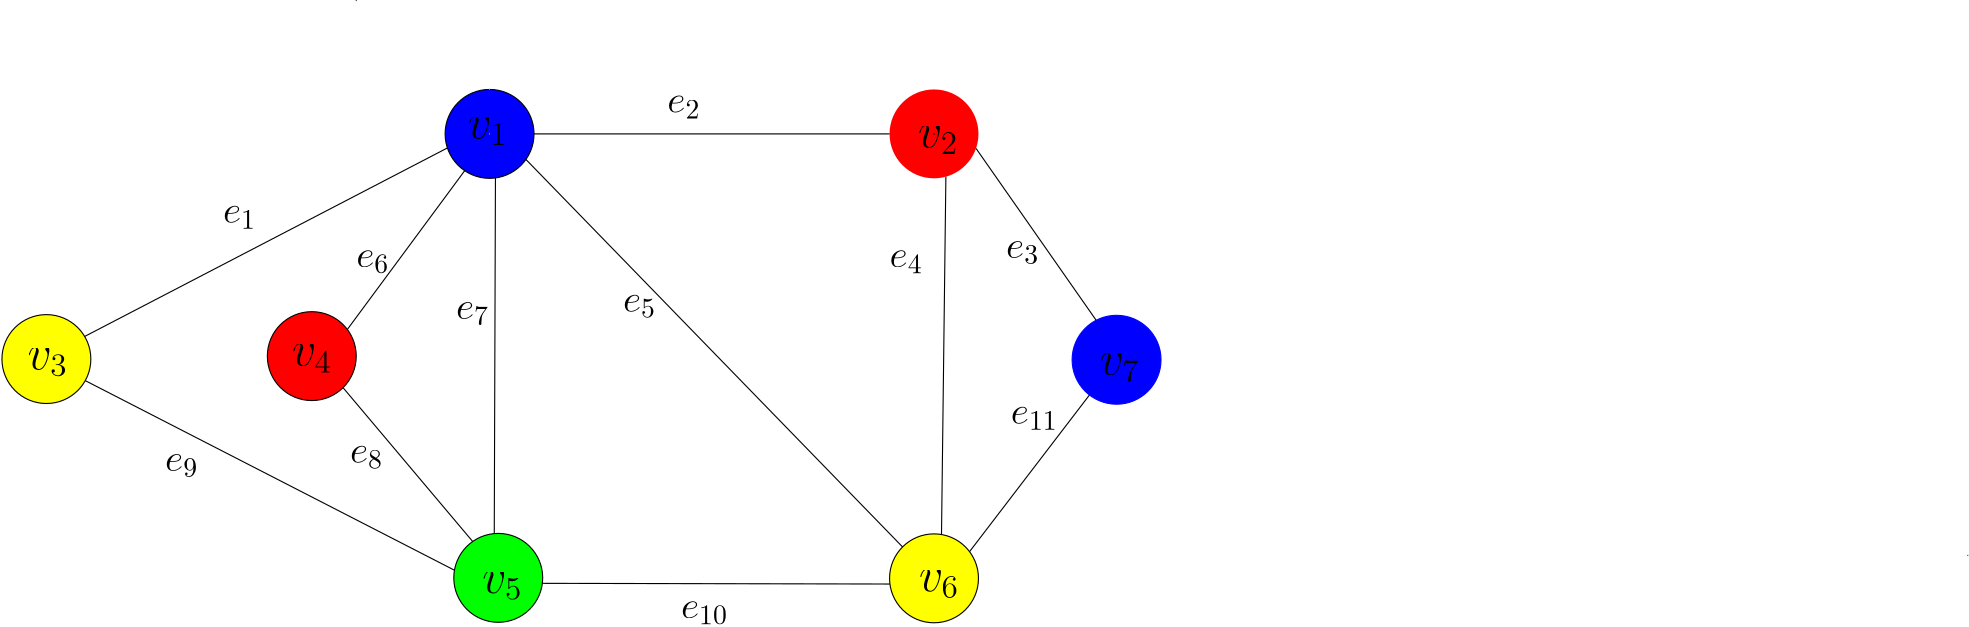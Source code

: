 <?xml version="1.0"?>
<!DOCTYPE ipe SYSTEM "ipe.dtd">
<ipe version="70107" creator="Ipe 7.1.10">
<info created="D:20170125082145" modified="D:20170209140122"/>
<ipestyle name="basic">
<symbol name="arrow/arc(spx)">
<path stroke="sym-stroke" fill="sym-stroke" pen="sym-pen">
0 0 m
-1 0.333 l
-1 -0.333 l
h
</path>
</symbol>
<symbol name="arrow/farc(spx)">
<path stroke="sym-stroke" fill="white" pen="sym-pen">
0 0 m
-1 0.333 l
-1 -0.333 l
h
</path>
</symbol>
<symbol name="arrow/ptarc(spx)">
<path stroke="sym-stroke" fill="sym-stroke" pen="sym-pen">
0 0 m
-1 0.333 l
-0.8 0 l
-1 -0.333 l
h
</path>
</symbol>
<symbol name="arrow/fptarc(spx)">
<path stroke="sym-stroke" fill="white" pen="sym-pen">
0 0 m
-1 0.333 l
-0.8 0 l
-1 -0.333 l
h
</path>
</symbol>
<symbol name="mark/circle(sx)" transformations="translations">
<path fill="sym-stroke">
0.6 0 0 0.6 0 0 e
0.4 0 0 0.4 0 0 e
</path>
</symbol>
<symbol name="mark/disk(sx)" transformations="translations">
<path fill="sym-stroke">
0.6 0 0 0.6 0 0 e
</path>
</symbol>
<symbol name="mark/fdisk(sfx)" transformations="translations">
<group>
<path fill="sym-fill">
0.5 0 0 0.5 0 0 e
</path>
<path fill="sym-stroke" fillrule="eofill">
0.6 0 0 0.6 0 0 e
0.4 0 0 0.4 0 0 e
</path>
</group>
</symbol>
<symbol name="mark/box(sx)" transformations="translations">
<path fill="sym-stroke" fillrule="eofill">
-0.6 -0.6 m
0.6 -0.6 l
0.6 0.6 l
-0.6 0.6 l
h
-0.4 -0.4 m
0.4 -0.4 l
0.4 0.4 l
-0.4 0.4 l
h
</path>
</symbol>
<symbol name="mark/square(sx)" transformations="translations">
<path fill="sym-stroke">
-0.6 -0.6 m
0.6 -0.6 l
0.6 0.6 l
-0.6 0.6 l
h
</path>
</symbol>
<symbol name="mark/fsquare(sfx)" transformations="translations">
<group>
<path fill="sym-fill">
-0.5 -0.5 m
0.5 -0.5 l
0.5 0.5 l
-0.5 0.5 l
h
</path>
<path fill="sym-stroke" fillrule="eofill">
-0.6 -0.6 m
0.6 -0.6 l
0.6 0.6 l
-0.6 0.6 l
h
-0.4 -0.4 m
0.4 -0.4 l
0.4 0.4 l
-0.4 0.4 l
h
</path>
</group>
</symbol>
<symbol name="mark/cross(sx)" transformations="translations">
<group>
<path fill="sym-stroke">
-0.43 -0.57 m
0.57 0.43 l
0.43 0.57 l
-0.57 -0.43 l
h
</path>
<path fill="sym-stroke">
-0.43 0.57 m
0.57 -0.43 l
0.43 -0.57 l
-0.57 0.43 l
h
</path>
</group>
</symbol>
<symbol name="arrow/fnormal(spx)">
<path stroke="sym-stroke" fill="white" pen="sym-pen">
0 0 m
-1 0.333 l
-1 -0.333 l
h
</path>
</symbol>
<symbol name="arrow/pointed(spx)">
<path stroke="sym-stroke" fill="sym-stroke" pen="sym-pen">
0 0 m
-1 0.333 l
-0.8 0 l
-1 -0.333 l
h
</path>
</symbol>
<symbol name="arrow/fpointed(spx)">
<path stroke="sym-stroke" fill="white" pen="sym-pen">
0 0 m
-1 0.333 l
-0.8 0 l
-1 -0.333 l
h
</path>
</symbol>
<symbol name="arrow/linear(spx)">
<path stroke="sym-stroke" pen="sym-pen">
-1 0.333 m
0 0 l
-1 -0.333 l
</path>
</symbol>
<symbol name="arrow/fdouble(spx)">
<path stroke="sym-stroke" fill="white" pen="sym-pen">
0 0 m
-1 0.333 l
-1 -0.333 l
h
-1 0 m
-2 0.333 l
-2 -0.333 l
h
</path>
</symbol>
<symbol name="arrow/double(spx)">
<path stroke="sym-stroke" fill="sym-stroke" pen="sym-pen">
0 0 m
-1 0.333 l
-1 -0.333 l
h
-1 0 m
-2 0.333 l
-2 -0.333 l
h
</path>
</symbol>
<pen name="heavier" value="0.8"/>
<pen name="fat" value="1.2"/>
<pen name="ultrafat" value="2"/>
<symbolsize name="large" value="5"/>
<symbolsize name="small" value="2"/>
<symbolsize name="tiny" value="1.1"/>
<arrowsize name="large" value="10"/>
<arrowsize name="small" value="5"/>
<arrowsize name="tiny" value="3"/>
<color name="red" value="1 0 0"/>
<color name="green" value="0 1 0"/>
<color name="blue" value="0 0 1"/>
<color name="yellow" value="1 1 0"/>
<color name="orange" value="1 0.647 0"/>
<color name="gold" value="1 0.843 0"/>
<color name="purple" value="0.627 0.125 0.941"/>
<color name="gray" value="0.745"/>
<color name="brown" value="0.647 0.165 0.165"/>
<color name="navy" value="0 0 0.502"/>
<color name="pink" value="1 0.753 0.796"/>
<color name="seagreen" value="0.18 0.545 0.341"/>
<color name="turquoise" value="0.251 0.878 0.816"/>
<color name="violet" value="0.933 0.51 0.933"/>
<color name="darkblue" value="0 0 0.545"/>
<color name="darkcyan" value="0 0.545 0.545"/>
<color name="darkgray" value="0.663"/>
<color name="darkgreen" value="0 0.392 0"/>
<color name="darkmagenta" value="0.545 0 0.545"/>
<color name="darkorange" value="1 0.549 0"/>
<color name="darkred" value="0.545 0 0"/>
<color name="lightblue" value="0.678 0.847 0.902"/>
<color name="lightcyan" value="0.878 1 1"/>
<color name="lightgray" value="0.827"/>
<color name="lightgreen" value="0.565 0.933 0.565"/>
<color name="lightyellow" value="1 1 0.878"/>
<dashstyle name="dashed" value="[4] 0"/>
<dashstyle name="dotted" value="[1 3] 0"/>
<dashstyle name="dash dotted" value="[4 2 1 2] 0"/>
<dashstyle name="dash dot dotted" value="[4 2 1 2 1 2] 0"/>
<textsize name="large" value="\large"/>
<textsize name="Large" value="\Large"/>
<textsize name="LARGE" value="\LARGE"/>
<textsize name="huge" value="\huge"/>
<textsize name="Huge" value="\Huge"/>
<textsize name="small" value="\small"/>
<textsize name="footnote" value="\footnotesize"/>
<textsize name="tiny" value="\tiny"/>
<textstyle name="center" begin="\begin{center}" end="\end{center}"/>
<textstyle name="itemize" begin="\begin{itemize}" end="\end{itemize}"/>
<textstyle name="item" begin="\begin{itemize}\item{}" end="\end{itemize}"/>
<gridsize name="4 pts" value="4"/>
<gridsize name="8 pts (~3 mm)" value="8"/>
<gridsize name="16 pts (~6 mm)" value="16"/>
<gridsize name="32 pts (~12 mm)" value="32"/>
<gridsize name="10 pts (~3.5 mm)" value="10"/>
<gridsize name="20 pts (~7 mm)" value="20"/>
<gridsize name="14 pts (~5 mm)" value="14"/>
<gridsize name="28 pts (~10 mm)" value="28"/>
<gridsize name="56 pts (~20 mm)" value="56"/>
<anglesize name="90 deg" value="90"/>
<anglesize name="60 deg" value="60"/>
<anglesize name="45 deg" value="45"/>
<anglesize name="30 deg" value="30"/>
<anglesize name="22.5 deg" value="22.5"/>
<opacity name="10%" value="0.1"/>
<opacity name="30%" value="0.3"/>
<opacity name="50%" value="0.5"/>
<opacity name="75%" value="0.75"/>
<tiling name="falling" angle="-60" step="4" width="1"/>
<tiling name="rising" angle="30" step="4" width="1"/>
</ipestyle>
<page>
<layer name="alpha"/>
<view layers="alpha" active="alpha"/>
<path layer="alpha" matrix="1 0 0 1 80 -128" stroke="black" fill="red">
16 0 0 16 64 736 e
</path>
<path matrix="1 0 0 1 147.124 -207.829" stroke="black" fill="green">
16 0 0 16 64 736 e
</path>
<path matrix="1 0 0 1 -15.544 -129.063" stroke="black" fill="yellow">
16 0 0 16 64 736 e
</path>
<path matrix="1 0 0 1 304 -208" stroke="black" fill="yellow">
16 0 0 16 64 736 e
</path>
<path matrix="1 0 0 1 304 -48" fill="red">
16 0 0 16 64 736 e
</path>
<path matrix="1 0 0 1 144 -48" stroke="black" fill="blue">
16 0 0 16 64 736 e
</path>
<path matrix="1 0 0 1 369.721 -129.316" stroke="blue" fill="blue">
16 0 0 16 64 736 e
</path>
<path stroke="black">
62.2292 615.08 m
192.82 682.943 l
</path>
<path stroke="black">
62.4434 599.169 m
195.36 530.912 l
</path>
<path stroke="black">
156.797 617.604 m
199.042 674.743 l
</path>
<path stroke="black">
155.256 596.629 m
201.921 541.26 l
</path>
<path stroke="black">
383.122 682.774 m
426.378 620.899 l
</path>
<path stroke="black">
227.002 526.198 m
352.132 525.952 l
</path>
<path stroke="black">
372.274 672.581 m
370.696 543.771 l
</path>
<path stroke="black">
210.115 672.14 m
209.69 544.107 l
</path>
<path stroke="black">
221.087 678.796 m
356.676 539.304 l
</path>
<path stroke="black">
423.963 594.004 m
380.794 537.608 l
</path>
<path stroke="black" cap="1">
740.168 536.272 m
740.168 536.272 l
</path>
<text matrix="1 0 0 1 33.2708 -15.97" transformations="translations" pos="166.782 702.521" stroke="black" type="label" width="19.698" height="7.415" depth="2.58" valign="baseline" size="LARGE">$v_1$
</text>
<text matrix="1 0 0 1 33.1317 -23.8733" transformations="translations" pos="329.144 707.179" stroke="black" type="label" width="14.5" height="7.415" depth="2.58" valign="baseline" size="LARGE">$v_2$</text>
<text matrix="1 0 0 1 28.6129 -13.9737" transformations="translations" pos="13.0707 617.348" stroke="black" type="label" width="14.5" height="7.415" depth="2.58" valign="baseline" size="LARGE">$v_3$</text>
<text matrix="1 0 0 1 34.6017 -11.9775" transformations="translations" pos="102.237 616.682" stroke="black" type="label" width="14.5" height="7.415" depth="2.58" valign="baseline" size="LARGE">$v_4$</text>
<text matrix="1 0 0 1 12.6429 11.3121" transformations="translations" pos="192.733 511.546" stroke="black" type="label" width="14.5" height="7.415" depth="2.58" valign="baseline" size="LARGE">$v_5$</text>
<text matrix="1 0 0 1 33.9362 -17.3008" transformations="translations" pos="393.689 618.679" stroke="black" type="label" width="14.5" height="7.415" depth="2.58" valign="baseline" size="LARGE">$v_7$</text>
<text matrix="1 0 0 1 21.4325 7.985" transformations="translations" pos="341.121 515.539" stroke="black" type="label" width="14.5" height="7.415" depth="2.58" valign="baseline" size="LARGE">$v_6$</text>
<path stroke="black">
224 688 m
352 688 l
</path>
<text transformations="translations" pos="112 656" stroke="black" type="label" width="11.99" height="6.179" depth="2.15" valign="baseline" size="Large">$e_1$</text>
<text matrix="1 0 0 1 -16 -8.329" transformations="translations" pos="288 704" stroke="black" type="label" width="11.99" height="6.179" depth="2.15" valign="baseline" size="Large">$e_2$</text>
<text matrix="1 0 0 1 -22.0497 -12.721" transformations="translations" pos="416 656" stroke="black" type="label" width="11.99" height="6.179" depth="2.15" valign="baseline" size="Large">$e_3$</text>
<text transformations="translations" pos="352 640" stroke="black" type="label" width="11.99" height="6.179" depth="2.15" valign="baseline" size="Large">$e_4$</text>
<text matrix="1 0 0 1 -32 0" transformations="translations" pos="288 624" stroke="black" type="label" width="11.99" height="6.179" depth="2.15" valign="baseline" size="Large">$e_5$</text>
<text matrix="1 0 0 1 -16 0" transformations="translations" pos="176 640" stroke="black" type="label" width="11.99" height="6.179" depth="2.15" valign="baseline" size="Large">$e_6$</text>
<text transformations="translations" pos="195.921 621.357" stroke="black" type="label" width="11.99" height="6.179" depth="2.15" valign="baseline" size="Large">$e_7$</text>
<text matrix="1 0 0 1 -3.39227 -4.66437" transformations="translations" pos="161.15 574.289" stroke="black" type="label" width="11.99" height="6.179" depth="2.15" valign="baseline" size="Large">$e_8$</text>
<text transformations="translations" pos="91.1846 566.657" stroke="black" type="label" width="11.99" height="6.179" depth="2.15" valign="baseline" size="Large">$e_9$</text>
<text matrix="1 0 0 1 0 -7.20857" transformations="translations" pos="276.911 520.861" stroke="black" type="label" width="16.971" height="6.179" depth="2.15" valign="baseline" size="Large">$e_{10}$</text>
<text matrix="1 0 0 1 6.78454 0" transformations="translations" pos="388.856 583.618" stroke="black" type="label" width="16.971" height="6.179" depth="2.15" valign="baseline" size="Large">$e_{11}$</text>
<path stroke="black" cap="1">
208 688 m
208 688 l
</path>
<path stroke="black" cap="1">
368 688 m
368 688 l
</path>
<path stroke="black" cap="1">
368 688 m
368 688 l
</path>
<path stroke="black" cap="1">
368 688 m
368 688 l
</path>
<path stroke="green" cap="1">
208 688 m
208 688 l
</path>
<path stroke="green" cap="1">
208 688 m
208 688 l
</path>
<path stroke="green" cap="1">
208 704 m
208 704 l
</path>
<path stroke="black" fill="blue" cap="1">
160 736 m
160 736 l
</path>
</page>
</ipe>
